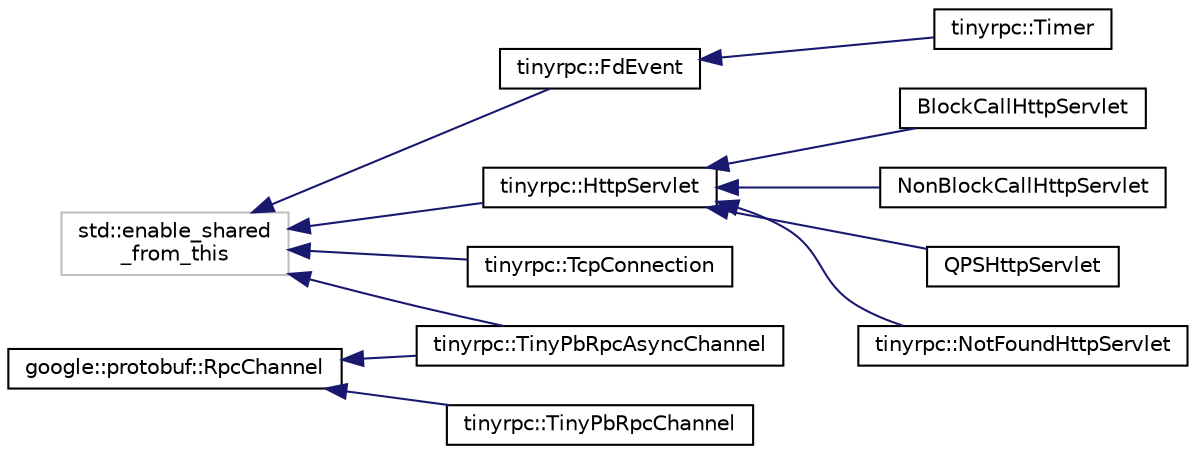 digraph "类继承关系图"
{
 // LATEX_PDF_SIZE
  edge [fontname="Helvetica",fontsize="10",labelfontname="Helvetica",labelfontsize="10"];
  node [fontname="Helvetica",fontsize="10",shape=record];
  rankdir="LR";
  Node306 [label="std::enable_shared\l_from_this",height=0.2,width=0.4,color="grey75", fillcolor="white", style="filled",tooltip=" "];
  Node306 -> Node0 [dir="back",color="midnightblue",fontsize="10",style="solid",fontname="Helvetica"];
  Node0 [label="tinyrpc::FdEvent",height=0.2,width=0.4,color="black", fillcolor="white", style="filled",URL="$classtinyrpc_1_1FdEvent.html",tooltip=" "];
  Node0 -> Node1 [dir="back",color="midnightblue",fontsize="10",style="solid",fontname="Helvetica"];
  Node1 [label="tinyrpc::Timer",height=0.2,width=0.4,color="black", fillcolor="white", style="filled",URL="$classtinyrpc_1_1Timer.html",tooltip=" "];
  Node306 -> Node309 [dir="back",color="midnightblue",fontsize="10",style="solid",fontname="Helvetica"];
  Node309 [label="tinyrpc::HttpServlet",height=0.2,width=0.4,color="black", fillcolor="white", style="filled",URL="$classtinyrpc_1_1HttpServlet.html",tooltip=" "];
  Node309 -> Node310 [dir="back",color="midnightblue",fontsize="10",style="solid",fontname="Helvetica"];
  Node310 [label="BlockCallHttpServlet",height=0.2,width=0.4,color="black", fillcolor="white", style="filled",URL="$classBlockCallHttpServlet.html",tooltip=" "];
  Node309 -> Node311 [dir="back",color="midnightblue",fontsize="10",style="solid",fontname="Helvetica"];
  Node311 [label="NonBlockCallHttpServlet",height=0.2,width=0.4,color="black", fillcolor="white", style="filled",URL="$classNonBlockCallHttpServlet.html",tooltip=" "];
  Node309 -> Node312 [dir="back",color="midnightblue",fontsize="10",style="solid",fontname="Helvetica"];
  Node312 [label="QPSHttpServlet",height=0.2,width=0.4,color="black", fillcolor="white", style="filled",URL="$classQPSHttpServlet.html",tooltip=" "];
  Node309 -> Node313 [dir="back",color="midnightblue",fontsize="10",style="solid",fontname="Helvetica"];
  Node313 [label="tinyrpc::NotFoundHttpServlet",height=0.2,width=0.4,color="black", fillcolor="white", style="filled",URL="$classtinyrpc_1_1NotFoundHttpServlet.html",tooltip=" "];
  Node306 -> Node314 [dir="back",color="midnightblue",fontsize="10",style="solid",fontname="Helvetica"];
  Node314 [label="tinyrpc::TcpConnection",height=0.2,width=0.4,color="black", fillcolor="white", style="filled",URL="$classtinyrpc_1_1TcpConnection.html",tooltip=" "];
  Node306 -> Node315 [dir="back",color="midnightblue",fontsize="10",style="solid",fontname="Helvetica"];
  Node315 [label="tinyrpc::TinyPbRpcAsyncChannel",height=0.2,width=0.4,color="black", fillcolor="white", style="filled",URL="$classtinyrpc_1_1TinyPbRpcAsyncChannel.html",tooltip=" "];
  Node1114 [label="google::protobuf::RpcChannel",height=0.2,width=0.4,color="black", fillcolor="white", style="filled",URL="$classgoogle_1_1protobuf_1_1RpcChannel.html",tooltip=" "];
  Node1114 -> Node315 [dir="back",color="midnightblue",fontsize="10",style="solid",fontname="Helvetica"];
  Node1114 -> Node1115 [dir="back",color="midnightblue",fontsize="10",style="solid",fontname="Helvetica"];
  Node1115 [label="tinyrpc::TinyPbRpcChannel",height=0.2,width=0.4,color="black", fillcolor="white", style="filled",URL="$classtinyrpc_1_1TinyPbRpcChannel.html",tooltip=" "];
}

